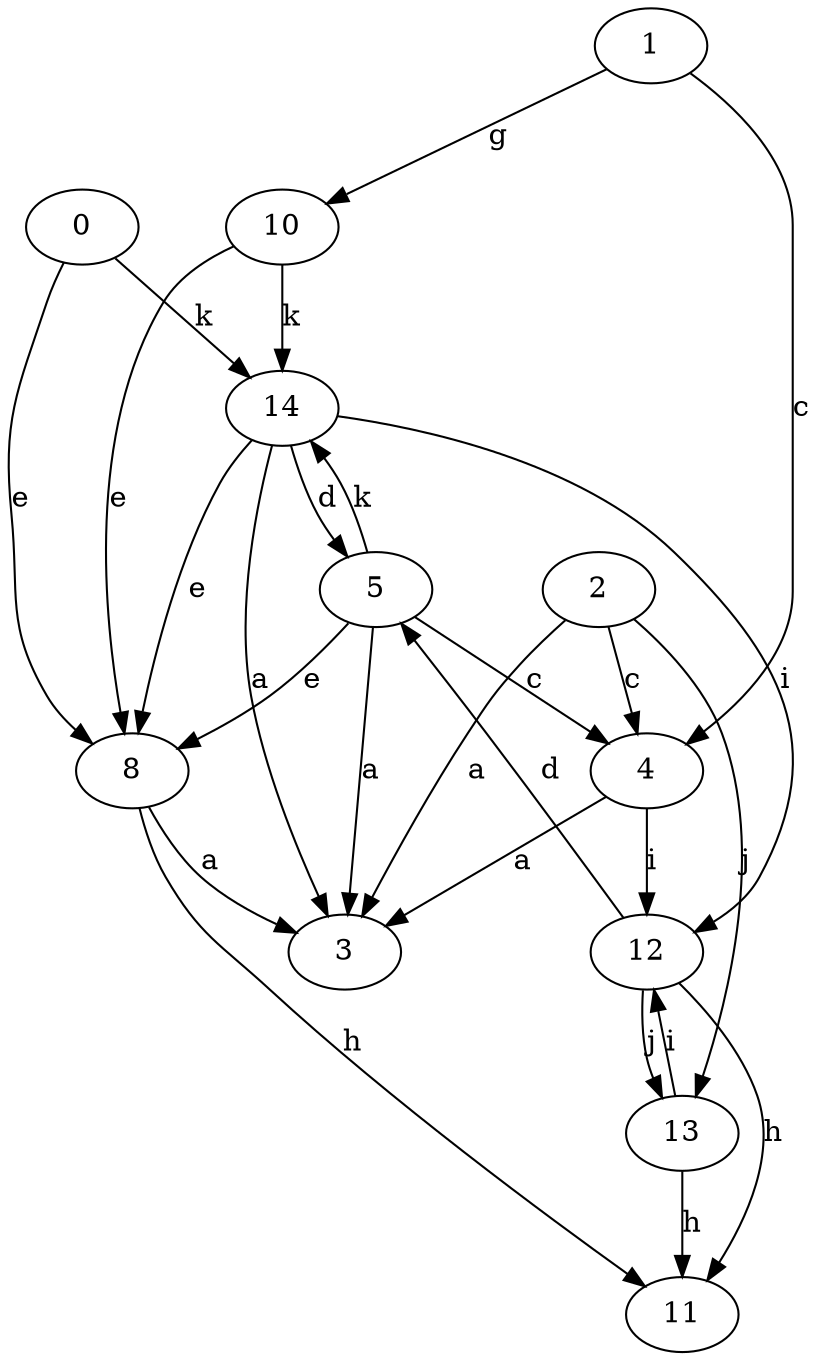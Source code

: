 strict digraph  {
0;
1;
2;
3;
4;
5;
8;
10;
11;
12;
13;
14;
0 -> 8  [label=e];
0 -> 14  [label=k];
1 -> 4  [label=c];
1 -> 10  [label=g];
2 -> 3  [label=a];
2 -> 4  [label=c];
2 -> 13  [label=j];
4 -> 3  [label=a];
4 -> 12  [label=i];
5 -> 3  [label=a];
5 -> 4  [label=c];
5 -> 8  [label=e];
5 -> 14  [label=k];
8 -> 3  [label=a];
8 -> 11  [label=h];
10 -> 8  [label=e];
10 -> 14  [label=k];
12 -> 5  [label=d];
12 -> 11  [label=h];
12 -> 13  [label=j];
13 -> 11  [label=h];
13 -> 12  [label=i];
14 -> 3  [label=a];
14 -> 5  [label=d];
14 -> 8  [label=e];
14 -> 12  [label=i];
}
